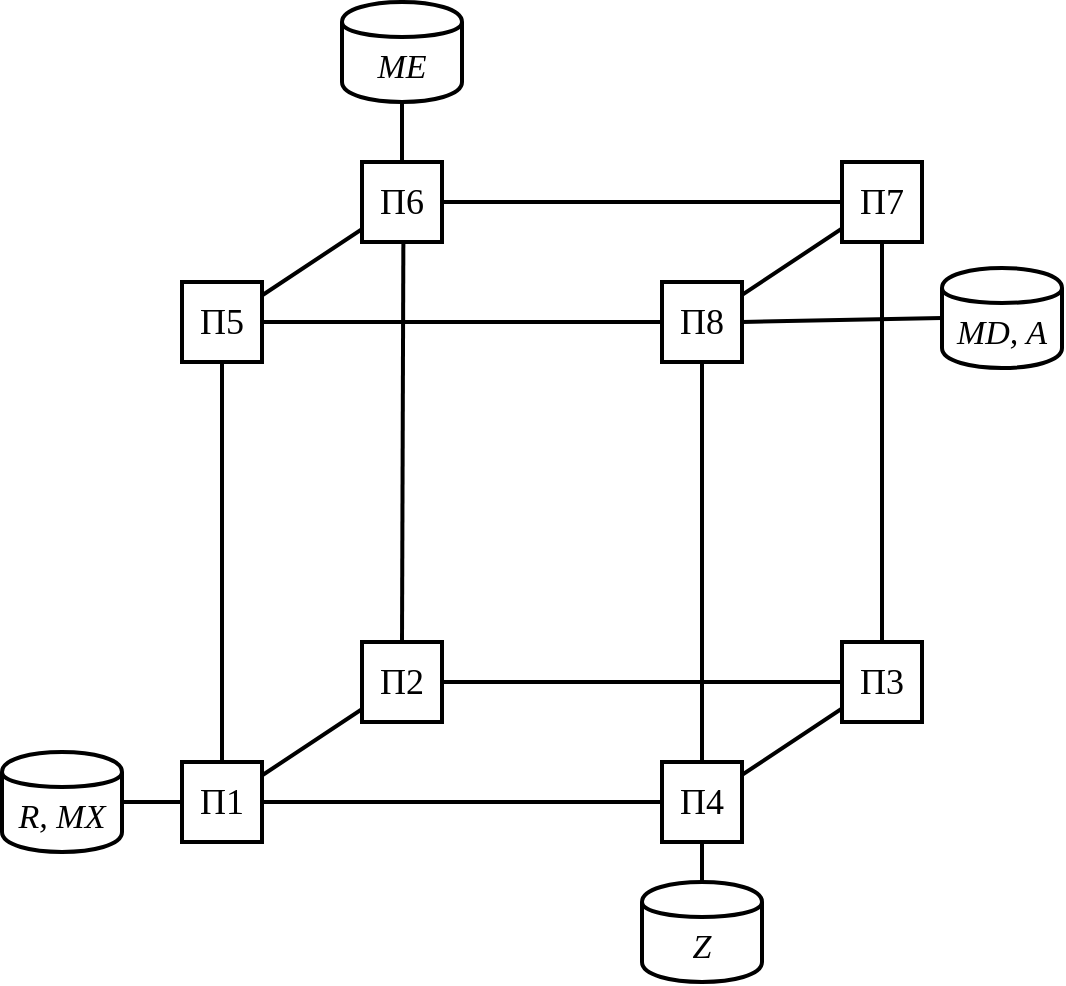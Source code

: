 <mxfile version="13.0.3" type="device"><diagram id="bovTh27egGKo7x_FYXrF" name="Page-2"><mxGraphModel dx="768" dy="448" grid="1" gridSize="10" guides="1" tooltips="1" connect="1" arrows="1" fold="1" page="1" pageScale="1" pageWidth="827" pageHeight="1169" math="0" shadow="0"><root><mxCell id="j0OQK9mFly_eWhMBq9NA-0"/><mxCell id="j0OQK9mFly_eWhMBq9NA-1" parent="j0OQK9mFly_eWhMBq9NA-0"/><mxCell id="j0OQK9mFly_eWhMBq9NA-14" value="" style="group" parent="j0OQK9mFly_eWhMBq9NA-1" vertex="1" connectable="0"><mxGeometry x="240" y="180.0" width="350" height="320" as="geometry"/></mxCell><mxCell id="j0OQK9mFly_eWhMBq9NA-2" value="" style="whiteSpace=wrap;html=1;aspect=fixed;fillColor=none;strokeColor=#000000;strokeWidth=2;" parent="j0OQK9mFly_eWhMBq9NA-14" vertex="1"><mxGeometry y="60.0" width="240" height="240" as="geometry"/></mxCell><mxCell id="j0OQK9mFly_eWhMBq9NA-3" value="" style="shape=parallelogram;perimeter=parallelogramPerimeter;whiteSpace=wrap;html=1;fillColor=none;size=0.274;strokeColor=#000000;strokeWidth=2;" parent="j0OQK9mFly_eWhMBq9NA-14" vertex="1"><mxGeometry y="2.842e-14" width="330" height="60" as="geometry"/></mxCell><mxCell id="j0OQK9mFly_eWhMBq9NA-4" value="" style="shape=parallelogram;perimeter=parallelogramPerimeter;whiteSpace=wrap;html=1;fillColor=none;size=0.274;strokeColor=#000000;strokeWidth=2;" parent="j0OQK9mFly_eWhMBq9NA-14" vertex="1"><mxGeometry y="240.0" width="330" height="60" as="geometry"/></mxCell><mxCell id="j0OQK9mFly_eWhMBq9NA-6" value="" style="endArrow=none;html=1;entryX=0.275;entryY=-0.015;entryDx=0;entryDy=0;entryPerimeter=0;strokeColor=#000000;strokeWidth=2;" parent="j0OQK9mFly_eWhMBq9NA-14" edge="1"><mxGeometry width="50" height="50" relative="1" as="geometry"><mxPoint x="90" y="220.0" as="sourcePoint"/><mxPoint x="90.75" y="0.1" as="targetPoint"/></mxGeometry></mxCell><mxCell id="j0OQK9mFly_eWhMBq9NA-7" value="" style="endArrow=none;html=1;entryX=0.275;entryY=-0.015;entryDx=0;entryDy=0;entryPerimeter=0;strokeColor=#000000;strokeWidth=2;" parent="j0OQK9mFly_eWhMBq9NA-14" edge="1"><mxGeometry width="50" height="50" relative="1" as="geometry"><mxPoint x="330.52" y="2.842e-14" as="sourcePoint"/><mxPoint x="330.52" as="targetPoint"/></mxGeometry></mxCell><mxCell id="j0OQK9mFly_eWhMBq9NA-25" value="" style="endArrow=none;html=1;strokeColor=#000000;strokeWidth=2;entryX=0.5;entryY=1;entryDx=0;entryDy=0;" parent="j0OQK9mFly_eWhMBq9NA-14" edge="1"><mxGeometry width="50" height="50" relative="1" as="geometry"><mxPoint x="330" y="220.0" as="sourcePoint"/><mxPoint x="330" y="20.0" as="targetPoint"/></mxGeometry></mxCell><mxCell id="miy6LA_1Du1G76soX3al-0" value="П1" style="whiteSpace=wrap;html=1;aspect=fixed;fontFamily=Times New Roman;fontSize=18;strokeWidth=2;" parent="j0OQK9mFly_eWhMBq9NA-14" vertex="1"><mxGeometry x="-20" y="280" width="40" height="40" as="geometry"/></mxCell><mxCell id="miy6LA_1Du1G76soX3al-1" value="П2" style="whiteSpace=wrap;html=1;aspect=fixed;fontFamily=Times New Roman;fontSize=18;strokeWidth=2;" parent="j0OQK9mFly_eWhMBq9NA-14" vertex="1"><mxGeometry x="70" y="220.0" width="40" height="40" as="geometry"/></mxCell><mxCell id="miy6LA_1Du1G76soX3al-2" value="П5" style="whiteSpace=wrap;html=1;aspect=fixed;fontFamily=Times New Roman;fontSize=18;strokeWidth=2;" parent="j0OQK9mFly_eWhMBq9NA-14" vertex="1"><mxGeometry x="-20" y="40.0" width="40" height="40" as="geometry"/></mxCell><mxCell id="miy6LA_1Du1G76soX3al-5" value="П8" style="whiteSpace=wrap;html=1;aspect=fixed;fontFamily=Times New Roman;fontSize=18;strokeWidth=2;" parent="j0OQK9mFly_eWhMBq9NA-14" vertex="1"><mxGeometry x="220" y="40.0" width="40" height="40" as="geometry"/></mxCell><mxCell id="miy6LA_1Du1G76soX3al-6" value="П3" style="whiteSpace=wrap;html=1;aspect=fixed;fontFamily=Times New Roman;fontSize=18;strokeWidth=2;" parent="j0OQK9mFly_eWhMBq9NA-14" vertex="1"><mxGeometry x="310" y="220.0" width="40" height="40" as="geometry"/></mxCell><mxCell id="miy6LA_1Du1G76soX3al-7" value="П4" style="whiteSpace=wrap;html=1;aspect=fixed;fontFamily=Times New Roman;fontSize=18;strokeWidth=2;" parent="j0OQK9mFly_eWhMBq9NA-14" vertex="1"><mxGeometry x="220" y="280" width="40" height="40" as="geometry"/></mxCell><mxCell id="j0OQK9mFly_eWhMBq9NA-36" style="edgeStyle=orthogonalEdgeStyle;rounded=0;orthogonalLoop=1;jettySize=auto;html=1;exitX=1;exitY=0.5;exitDx=0;exitDy=0;entryX=0;entryY=0.5;entryDx=0;entryDy=0;endArrow=none;endFill=0;strokeColor=#000000;strokeWidth=2;fontFamily=Times New Roman;fontSize=17;" parent="j0OQK9mFly_eWhMBq9NA-1" source="j0OQK9mFly_eWhMBq9NA-26" edge="1"><mxGeometry relative="1" as="geometry"><mxPoint x="220" y="480" as="targetPoint"/></mxGeometry></mxCell><mxCell id="j0OQK9mFly_eWhMBq9NA-26" value="R, MX" style="shape=cylinder;whiteSpace=wrap;html=1;boundedLbl=1;backgroundOutline=1;strokeColor=#000000;strokeWidth=2;fillColor=#ffffff;fontFamily=Times New Roman;fontSize=17;fontStyle=2" parent="j0OQK9mFly_eWhMBq9NA-1" vertex="1"><mxGeometry x="130" y="455" width="60" height="50" as="geometry"/></mxCell><mxCell id="j0OQK9mFly_eWhMBq9NA-34" style="edgeStyle=orthogonalEdgeStyle;rounded=0;orthogonalLoop=1;jettySize=auto;html=1;exitX=0.5;exitY=0;exitDx=0;exitDy=0;entryX=0.5;entryY=1;entryDx=0;entryDy=0;strokeColor=#000000;strokeWidth=2;fontFamily=Times New Roman;fontSize=17;endArrow=none;endFill=0;" parent="j0OQK9mFly_eWhMBq9NA-1" source="j0OQK9mFly_eWhMBq9NA-28" edge="1"><mxGeometry relative="1" as="geometry"><mxPoint x="480" y="500" as="targetPoint"/></mxGeometry></mxCell><mxCell id="j0OQK9mFly_eWhMBq9NA-28" value="Z" style="shape=cylinder;whiteSpace=wrap;html=1;boundedLbl=1;backgroundOutline=1;strokeColor=#000000;strokeWidth=2;fillColor=#ffffff;fontFamily=Times New Roman;fontSize=17;fontStyle=2" parent="j0OQK9mFly_eWhMBq9NA-1" vertex="1"><mxGeometry x="450" y="520" width="60" height="50" as="geometry"/></mxCell><mxCell id="j0OQK9mFly_eWhMBq9NA-29" value="ME" style="shape=cylinder;whiteSpace=wrap;html=1;boundedLbl=1;backgroundOutline=1;strokeColor=#000000;strokeWidth=2;fillColor=#ffffff;fontFamily=Times New Roman;fontSize=17;fontStyle=2" parent="j0OQK9mFly_eWhMBq9NA-1" vertex="1"><mxGeometry x="300" y="80" width="60" height="50" as="geometry"/></mxCell><mxCell id="j0OQK9mFly_eWhMBq9NA-30" value="MD, A" style="shape=cylinder;whiteSpace=wrap;html=1;boundedLbl=1;backgroundOutline=1;strokeColor=#000000;strokeWidth=2;fillColor=#ffffff;fontFamily=Times New Roman;fontSize=17;fontStyle=2" parent="j0OQK9mFly_eWhMBq9NA-1" vertex="1"><mxGeometry x="600" y="213" width="60" height="50" as="geometry"/></mxCell><mxCell id="j0OQK9mFly_eWhMBq9NA-32" value="" style="endArrow=none;html=1;strokeColor=#000000;strokeWidth=2;fontFamily=Times New Roman;fontSize=17;exitX=1;exitY=0.5;exitDx=0;exitDy=0;entryX=0;entryY=0.5;entryDx=0;entryDy=0;" parent="j0OQK9mFly_eWhMBq9NA-1" target="j0OQK9mFly_eWhMBq9NA-30" edge="1"><mxGeometry width="50" height="50" relative="1" as="geometry"><mxPoint x="500" y="240" as="sourcePoint"/><mxPoint x="720" y="360" as="targetPoint"/></mxGeometry></mxCell><mxCell id="j0OQK9mFly_eWhMBq9NA-33" value="" style="endArrow=none;html=1;strokeColor=#000000;strokeWidth=2;fontFamily=Times New Roman;fontSize=17;exitX=0.5;exitY=0;exitDx=0;exitDy=0;" parent="j0OQK9mFly_eWhMBq9NA-1" edge="1"><mxGeometry width="50" height="50" relative="1" as="geometry"><mxPoint x="330" y="160" as="sourcePoint"/><mxPoint x="330" y="130" as="targetPoint"/></mxGeometry></mxCell><mxCell id="miy6LA_1Du1G76soX3al-3" value="П6" style="whiteSpace=wrap;html=1;aspect=fixed;fontFamily=Times New Roman;fontSize=18;strokeWidth=2;" parent="j0OQK9mFly_eWhMBq9NA-1" vertex="1"><mxGeometry x="310" y="160" width="40" height="40" as="geometry"/></mxCell><mxCell id="miy6LA_1Du1G76soX3al-4" value="П7" style="whiteSpace=wrap;html=1;aspect=fixed;fontFamily=Times New Roman;fontSize=18;strokeWidth=2;" parent="j0OQK9mFly_eWhMBq9NA-1" vertex="1"><mxGeometry x="550" y="160" width="40" height="40" as="geometry"/></mxCell></root></mxGraphModel></diagram></mxfile>